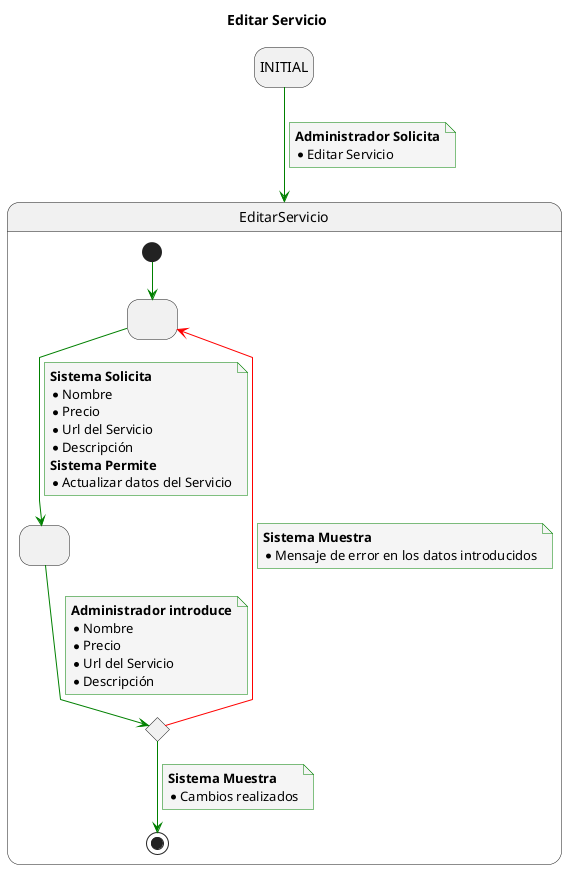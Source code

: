 @startuml

title Editar Servicio

skinparam {
    NoteBackgroundColor #whiteSmoke
    ArrowColor #green
    NoteBorderColor #green
    linetype polyline
}

hide empty description

state startState as "INITIAL"

startState --> EditarServicio
note on link
    <b>Administrador Solicita</b>
    * Editar Servicio
end note

state EditarServicio {
state 2 as " "
state 3 as " "
state 4 <<choice>>

[*] -down-> 2

2 -down-> 3
note on link
<b>Sistema Solicita</b>
* Nombre
* Precio
* Url del Servicio
* Descripción
<b>Sistema Permite</b>
* Actualizar datos del Servicio
end note

3 -down-> 4
note on link
<b>Administrador introduce</b>
* Nombre
* Precio
* Url del Servicio
* Descripción
end note

4 -down-> [*]
note on link
<b>Sistema Muestra</b>
* Cambios realizados
end note

4 -[#red]-> 2
note on link
<b>Sistema Muestra</b>
* Mensaje de error en los datos introducidos
end note

}

@enduml